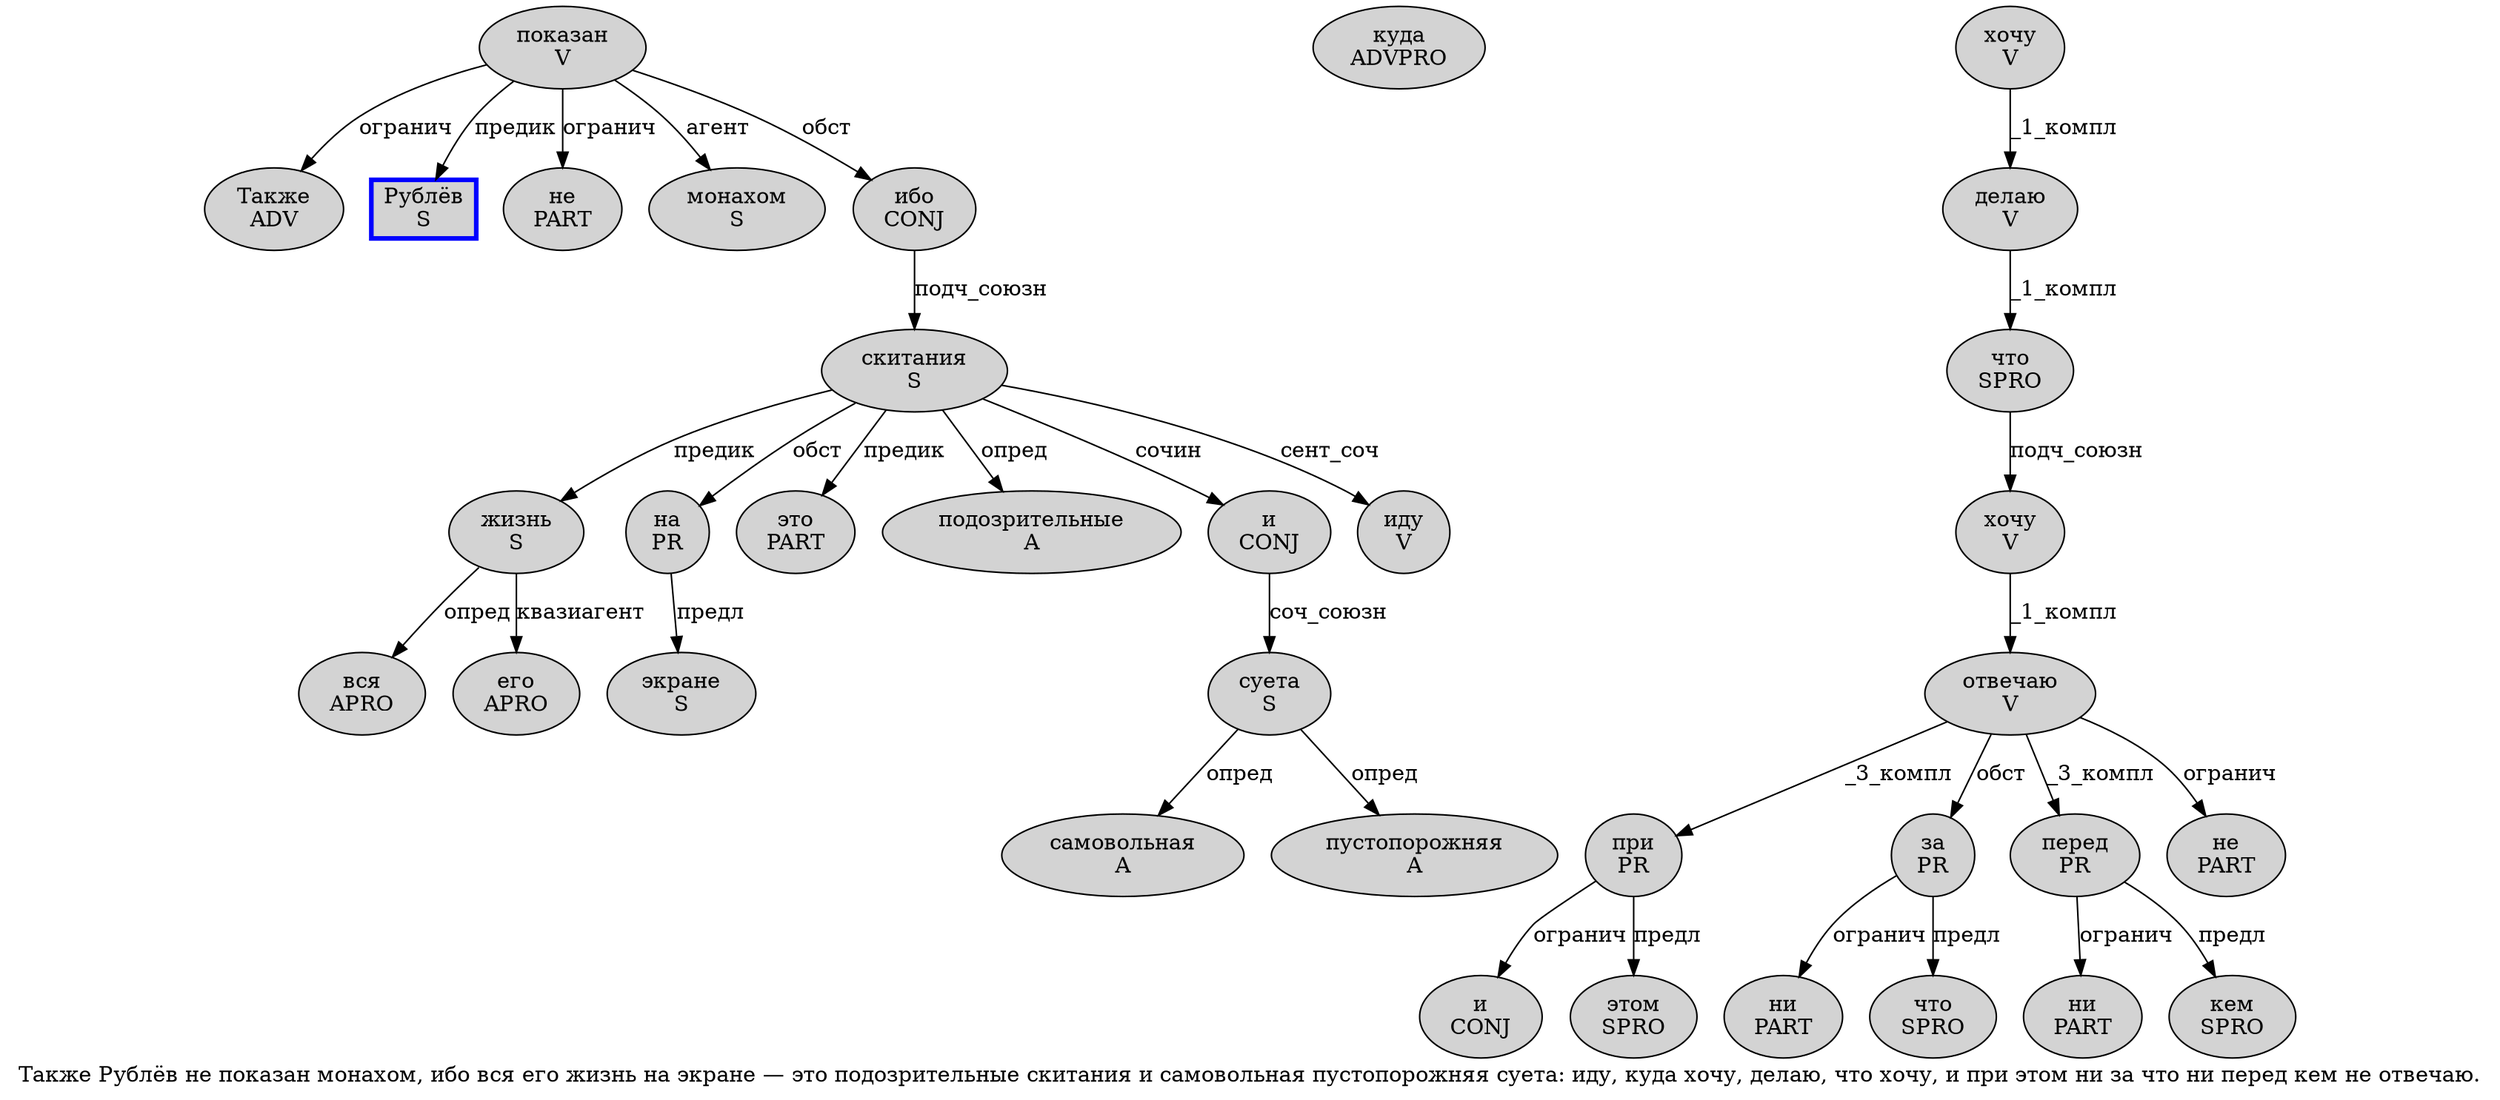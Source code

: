 digraph SENTENCE_2540 {
	graph [label="Также Рублёв не показан монахом, ибо вся его жизнь на экране — это подозрительные скитания и самовольная пустопорожняя суета: иду, куда хочу, делаю, что хочу, и при этом ни за что ни перед кем не отвечаю."]
	node [style=filled]
		0 [label="Также
ADV" color="" fillcolor=lightgray penwidth=1 shape=ellipse]
		1 [label="Рублёв
S" color=blue fillcolor=lightgray penwidth=3 shape=box]
		2 [label="не
PART" color="" fillcolor=lightgray penwidth=1 shape=ellipse]
		3 [label="показан
V" color="" fillcolor=lightgray penwidth=1 shape=ellipse]
		4 [label="монахом
S" color="" fillcolor=lightgray penwidth=1 shape=ellipse]
		6 [label="ибо
CONJ" color="" fillcolor=lightgray penwidth=1 shape=ellipse]
		7 [label="вся
APRO" color="" fillcolor=lightgray penwidth=1 shape=ellipse]
		8 [label="его
APRO" color="" fillcolor=lightgray penwidth=1 shape=ellipse]
		9 [label="жизнь
S" color="" fillcolor=lightgray penwidth=1 shape=ellipse]
		10 [label="на
PR" color="" fillcolor=lightgray penwidth=1 shape=ellipse]
		11 [label="экране
S" color="" fillcolor=lightgray penwidth=1 shape=ellipse]
		13 [label="это
PART" color="" fillcolor=lightgray penwidth=1 shape=ellipse]
		14 [label="подозрительные
A" color="" fillcolor=lightgray penwidth=1 shape=ellipse]
		15 [label="скитания
S" color="" fillcolor=lightgray penwidth=1 shape=ellipse]
		16 [label="и
CONJ" color="" fillcolor=lightgray penwidth=1 shape=ellipse]
		17 [label="самовольная
A" color="" fillcolor=lightgray penwidth=1 shape=ellipse]
		18 [label="пустопорожняя
A" color="" fillcolor=lightgray penwidth=1 shape=ellipse]
		19 [label="суета
S" color="" fillcolor=lightgray penwidth=1 shape=ellipse]
		21 [label="иду
V" color="" fillcolor=lightgray penwidth=1 shape=ellipse]
		23 [label="куда
ADVPRO" color="" fillcolor=lightgray penwidth=1 shape=ellipse]
		24 [label="хочу
V" color="" fillcolor=lightgray penwidth=1 shape=ellipse]
		26 [label="делаю
V" color="" fillcolor=lightgray penwidth=1 shape=ellipse]
		28 [label="что
SPRO" color="" fillcolor=lightgray penwidth=1 shape=ellipse]
		29 [label="хочу
V" color="" fillcolor=lightgray penwidth=1 shape=ellipse]
		31 [label="и
CONJ" color="" fillcolor=lightgray penwidth=1 shape=ellipse]
		32 [label="при
PR" color="" fillcolor=lightgray penwidth=1 shape=ellipse]
		33 [label="этом
SPRO" color="" fillcolor=lightgray penwidth=1 shape=ellipse]
		34 [label="ни
PART" color="" fillcolor=lightgray penwidth=1 shape=ellipse]
		35 [label="за
PR" color="" fillcolor=lightgray penwidth=1 shape=ellipse]
		36 [label="что
SPRO" color="" fillcolor=lightgray penwidth=1 shape=ellipse]
		37 [label="ни
PART" color="" fillcolor=lightgray penwidth=1 shape=ellipse]
		38 [label="перед
PR" color="" fillcolor=lightgray penwidth=1 shape=ellipse]
		39 [label="кем
SPRO" color="" fillcolor=lightgray penwidth=1 shape=ellipse]
		40 [label="не
PART" color="" fillcolor=lightgray penwidth=1 shape=ellipse]
		41 [label="отвечаю
V" color="" fillcolor=lightgray penwidth=1 shape=ellipse]
			16 -> 19 [label="соч_союзн"]
			19 -> 17 [label="опред"]
			19 -> 18 [label="опред"]
			15 -> 9 [label="предик"]
			15 -> 10 [label="обст"]
			15 -> 13 [label="предик"]
			15 -> 14 [label="опред"]
			15 -> 16 [label="сочин"]
			15 -> 21 [label="сент_соч"]
			10 -> 11 [label="предл"]
			26 -> 28 [label="_1_компл"]
			28 -> 29 [label="подч_союзн"]
			32 -> 31 [label="огранич"]
			32 -> 33 [label="предл"]
			41 -> 32 [label="_3_компл"]
			41 -> 35 [label="обст"]
			41 -> 38 [label="_3_компл"]
			41 -> 40 [label="огранич"]
			38 -> 37 [label="огранич"]
			38 -> 39 [label="предл"]
			3 -> 0 [label="огранич"]
			3 -> 1 [label="предик"]
			3 -> 2 [label="огранич"]
			3 -> 4 [label="агент"]
			3 -> 6 [label="обст"]
			6 -> 15 [label="подч_союзн"]
			35 -> 34 [label="огранич"]
			35 -> 36 [label="предл"]
			9 -> 7 [label="опред"]
			9 -> 8 [label="квазиагент"]
			24 -> 26 [label="_1_компл"]
			29 -> 41 [label="_1_компл"]
}